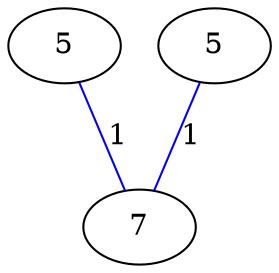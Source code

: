 graph G {
	0 [label="5"];
	1 [label="5"];
	2 [label="7"];
	0 -- 2 [label="1", color=blue];
	1 -- 2 [label="1", color=blue];
}